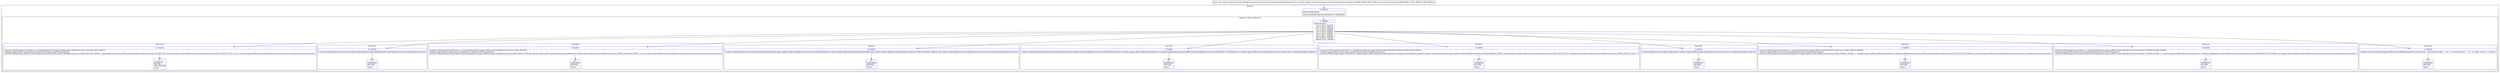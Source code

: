 digraph "CFG forandroid.support.v4.media.MediaBrowserServiceCompat.ServiceHandler.handleMessage(Landroid\/os\/Message;)V" {
subgraph cluster_Region_374080022 {
label = "R(2:0|1)";
node [shape=record,color=blue];
Node_0 [shape=record,label="{0\:\ 0x0000|MTH_ENTER_BLOCK\l|android.os.Bundle android.os.Bundle r0 = r9.getData()\l}"];
subgraph cluster_SwitchRegion_759620312 {
label = "Switch: 9, default: R(2:2|13)";
node [shape=record,color=blue];
Node_1 [shape=record,label="{1\:\ 0x0006|switch(r9.what) \{\l    case 1: goto L_0x0118;\l    case 2: goto L_0x010b;\l    case 3: goto L_0x00e9;\l    case 4: goto L_0x00d0;\l    case 5: goto L_0x00b5;\l    case 6: goto L_0x008c;\l    case 7: goto L_0x007e;\l    case 8: goto L_0x0059;\l    case 9: goto L_0x0034;\l    default: goto L_0x0009;\l\}\l}"];
subgraph cluster_Region_398017948 {
label = "R(2:11|12)";
node [shape=record,color=blue];
Node_11 [shape=record,label="{11\:\ 0x0118|android.os.Bundle android.os.Bundle r6 = r0.getBundle(android.support.p000v4.media.MediaBrowserProtocol.DATA_ROOT_HINTS)\landroid.support.p000v4.media.session.MediaSessionCompat.ensureClassLoader(r6)\lr8.mServiceBinderImpl.connect(r0.getString(android.support.p000v4.media.MediaBrowserProtocol.DATA_PACKAGE_NAME), r0.getInt(android.support.p000v4.media.MediaBrowserProtocol.DATA_CALLING_PID), r0.getInt(android.support.p000v4.media.MediaBrowserProtocol.DATA_CALLING_UID), r6, new android.support.p000v4.media.MediaBrowserServiceCompat.ServiceCallbacksCompat(r9.replyTo))\l}"];
Node_12 [shape=record,label="{12\:\ ?|SYNTHETIC\lRETURN\lORIG_RETURN\l|return\l}"];
}
subgraph cluster_Region_1840777221 {
label = "R(2:10|21)";
node [shape=record,color=blue];
Node_10 [shape=record,label="{10\:\ 0x010b|r8.mServiceBinderImpl.disconnect(new android.support.p000v4.media.MediaBrowserServiceCompat.ServiceCallbacksCompat(r9.replyTo))\l}"];
Node_21 [shape=record,label="{21\:\ ?|SYNTHETIC\lRETURN\l|return\l}"];
}
subgraph cluster_Region_1703702927 {
label = "R(2:9|20)";
node [shape=record,color=blue];
Node_9 [shape=record,label="{9\:\ 0x00e9|android.os.Bundle android.os.Bundle r1 = r0.getBundle(android.support.p000v4.media.MediaBrowserProtocol.DATA_OPTIONS)\landroid.support.p000v4.media.session.MediaSessionCompat.ensureClassLoader(r1)\lr8.mServiceBinderImpl.addSubscription(r0.getString(android.support.p000v4.media.MediaBrowserProtocol.DATA_MEDIA_ITEM_ID), android.support.p000v4.app.BundleCompat.getBinder(r0, android.support.p000v4.media.MediaBrowserProtocol.DATA_CALLBACK_TOKEN), r1, new android.support.p000v4.media.MediaBrowserServiceCompat.ServiceCallbacksCompat(r9.replyTo))\l}"];
Node_20 [shape=record,label="{20\:\ ?|SYNTHETIC\lRETURN\l|return\l}"];
}
subgraph cluster_Region_598854787 {
label = "R(2:8|19)";
node [shape=record,color=blue];
Node_8 [shape=record,label="{8\:\ 0x00d0|r8.mServiceBinderImpl.removeSubscription(r0.getString(android.support.p000v4.media.MediaBrowserProtocol.DATA_MEDIA_ITEM_ID), android.support.p000v4.app.BundleCompat.getBinder(r0, android.support.p000v4.media.MediaBrowserProtocol.DATA_CALLBACK_TOKEN), new android.support.p000v4.media.MediaBrowserServiceCompat.ServiceCallbacksCompat(r9.replyTo))\l}"];
Node_19 [shape=record,label="{19\:\ ?|SYNTHETIC\lRETURN\l|return\l}"];
}
subgraph cluster_Region_1427842641 {
label = "R(2:7|18)";
node [shape=record,color=blue];
Node_7 [shape=record,label="{7\:\ 0x00b5|r8.mServiceBinderImpl.getMediaItem(r0.getString(android.support.p000v4.media.MediaBrowserProtocol.DATA_MEDIA_ITEM_ID), (android.support.p000v4.p002os.ResultReceiver) r0.getParcelable(android.support.p000v4.media.MediaBrowserProtocol.DATA_RESULT_RECEIVER), new android.support.p000v4.media.MediaBrowserServiceCompat.ServiceCallbacksCompat(r9.replyTo))\l}"];
Node_18 [shape=record,label="{18\:\ ?|SYNTHETIC\lRETURN\l|return\l}"];
}
subgraph cluster_Region_139660491 {
label = "R(2:6|17)";
node [shape=record,color=blue];
Node_6 [shape=record,label="{6\:\ 0x008c|android.os.Bundle android.os.Bundle r7 = r0.getBundle(android.support.p000v4.media.MediaBrowserProtocol.DATA_ROOT_HINTS)\landroid.support.p000v4.media.session.MediaSessionCompat.ensureClassLoader(r7)\lr8.mServiceBinderImpl.registerCallbacks(new android.support.p000v4.media.MediaBrowserServiceCompat.ServiceCallbacksCompat(r9.replyTo), r0.getString(android.support.p000v4.media.MediaBrowserProtocol.DATA_PACKAGE_NAME), r0.getInt(android.support.p000v4.media.MediaBrowserProtocol.DATA_CALLING_PID), r0.getInt(android.support.p000v4.media.MediaBrowserProtocol.DATA_CALLING_UID), r7)\l}"];
Node_17 [shape=record,label="{17\:\ ?|SYNTHETIC\lRETURN\l|return\l}"];
}
subgraph cluster_Region_1341944184 {
label = "R(2:5|16)";
node [shape=record,color=blue];
Node_5 [shape=record,label="{5\:\ 0x007e|r8.mServiceBinderImpl.unregisterCallbacks(new android.support.p000v4.media.MediaBrowserServiceCompat.ServiceCallbacksCompat(r9.replyTo))\l}"];
Node_16 [shape=record,label="{16\:\ ?|SYNTHETIC\lRETURN\l|return\l}"];
}
subgraph cluster_Region_240452679 {
label = "R(2:4|15)";
node [shape=record,color=blue];
Node_4 [shape=record,label="{4\:\ 0x0059|android.os.Bundle android.os.Bundle r1 = r0.getBundle(android.support.p000v4.media.MediaBrowserProtocol.DATA_SEARCH_EXTRAS)\landroid.support.p000v4.media.session.MediaSessionCompat.ensureClassLoader(r1)\lr8.mServiceBinderImpl.search(r0.getString(android.support.p000v4.media.MediaBrowserProtocol.DATA_SEARCH_QUERY), r1, (android.support.p000v4.p002os.ResultReceiver) r0.getParcelable(android.support.p000v4.media.MediaBrowserProtocol.DATA_RESULT_RECEIVER), new android.support.p000v4.media.MediaBrowserServiceCompat.ServiceCallbacksCompat(r9.replyTo))\l}"];
Node_15 [shape=record,label="{15\:\ ?|SYNTHETIC\lRETURN\l|return\l}"];
}
subgraph cluster_Region_590152922 {
label = "R(2:3|14)";
node [shape=record,color=blue];
Node_3 [shape=record,label="{3\:\ 0x0034|android.os.Bundle android.os.Bundle r1 = r0.getBundle(android.support.p000v4.media.MediaBrowserProtocol.DATA_CUSTOM_ACTION_EXTRAS)\landroid.support.p000v4.media.session.MediaSessionCompat.ensureClassLoader(r1)\lr8.mServiceBinderImpl.sendCustomAction(r0.getString(android.support.p000v4.media.MediaBrowserProtocol.DATA_CUSTOM_ACTION), r1, (android.support.p000v4.p002os.ResultReceiver) r0.getParcelable(android.support.p000v4.media.MediaBrowserProtocol.DATA_RESULT_RECEIVER), new android.support.p000v4.media.MediaBrowserServiceCompat.ServiceCallbacksCompat(r9.replyTo))\l}"];
Node_14 [shape=record,label="{14\:\ ?|SYNTHETIC\lRETURN\l|return\l}"];
}
subgraph cluster_Region_1747637986 {
label = "R(2:2|13)";
node [shape=record,color=blue];
Node_2 [shape=record,label="{2\:\ 0x0009|android.util.Log.w(android.support.p000v4.media.MediaBrowserServiceCompat.TAG, \"Unhandled message: \" + r9 + \"n  Service version: \" + 2 + \"n  Client version: \" + r9.arg1)\l}"];
Node_13 [shape=record,label="{13\:\ ?|SYNTHETIC\lRETURN\l|return\l}"];
}
}
}
MethodNode[shape=record,label="{public void android.support.v4.media.MediaBrowserServiceCompat.ServiceHandler.handleMessage((r8v0 'this' android.support.v4.media.MediaBrowserServiceCompat$ServiceHandler A[IMMUTABLE_TYPE, THIS]), (r9v0 android.os.Message A[IMMUTABLE_TYPE, METHOD_ARGUMENT])) }"];
MethodNode -> Node_0;
Node_0 -> Node_1;
Node_1 -> Node_2;
Node_1 -> Node_3;
Node_1 -> Node_4;
Node_1 -> Node_5;
Node_1 -> Node_6;
Node_1 -> Node_7;
Node_1 -> Node_8;
Node_1 -> Node_9;
Node_1 -> Node_10;
Node_1 -> Node_11;
Node_11 -> Node_12;
Node_10 -> Node_21;
Node_9 -> Node_20;
Node_8 -> Node_19;
Node_7 -> Node_18;
Node_6 -> Node_17;
Node_5 -> Node_16;
Node_4 -> Node_15;
Node_3 -> Node_14;
Node_2 -> Node_13;
}

